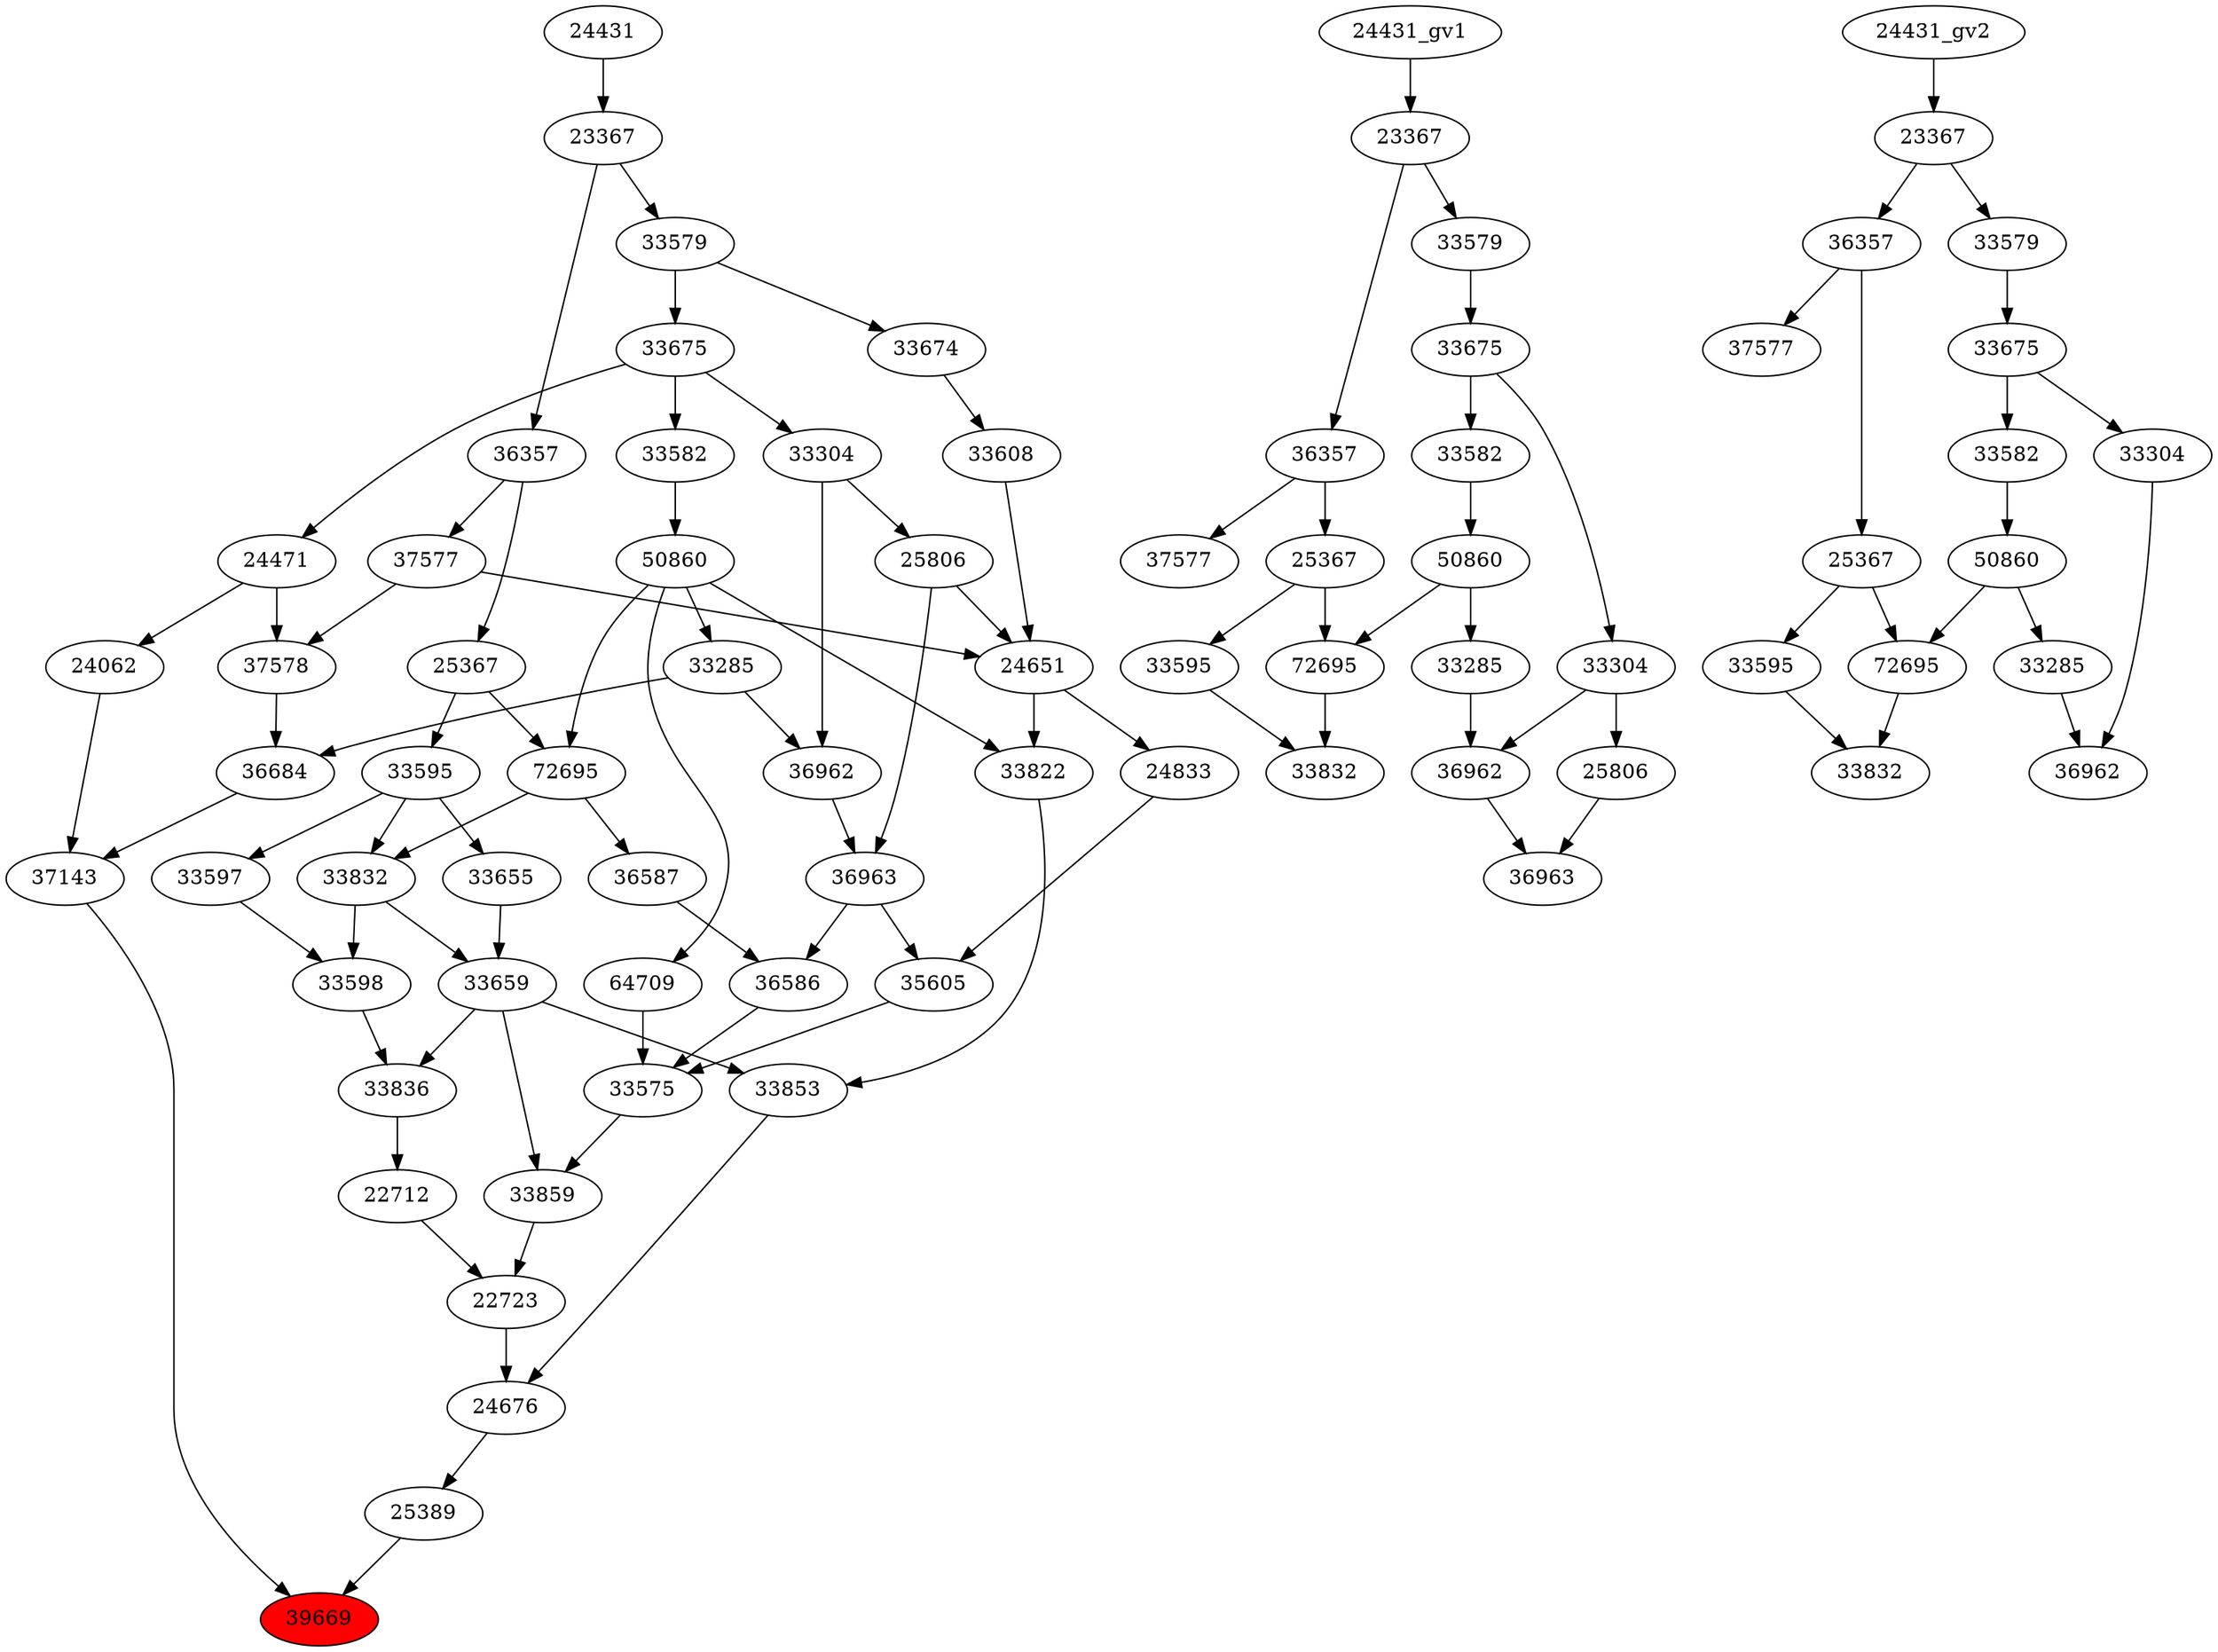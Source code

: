 strict digraph root {
	node [label="\N"];
	{
		node [fillcolor="",
			label="\N",
			style=""
		];
		39669		 [fillcolor=red,
			label=39669,
			style=filled];
		37143		 [label=37143];
		37143 -> 39669;
		25389		 [label=25389];
		25389 -> 39669;
		36684		 [label=36684];
		36684 -> 37143;
		24062		 [label=24062];
		24062 -> 37143;
		24676		 [label=24676];
		24676 -> 25389;
		33285		 [label=33285];
		33285 -> 36684;
		36962		 [label=36962];
		33285 -> 36962;
		37578		 [label=37578];
		37578 -> 36684;
		24471		 [label=24471];
		24471 -> 24062;
		24471 -> 37578;
		33853		 [label=33853];
		33853 -> 24676;
		22723		 [label=22723];
		22723 -> 24676;
		50860		 [label=50860];
		50860 -> 33285;
		33822		 [label=33822];
		50860 -> 33822;
		72695		 [label=72695];
		50860 -> 72695;
		64709		 [label=64709];
		50860 -> 64709;
		37577		 [label=37577];
		37577 -> 37578;
		24651		 [label=24651];
		37577 -> 24651;
		33675		 [label=33675];
		33675 -> 24471;
		33582		 [label=33582];
		33675 -> 33582;
		33304		 [label=33304];
		33675 -> 33304;
		33659		 [label=33659];
		33659 -> 33853;
		33859		 [label=33859];
		33659 -> 33859;
		33836		 [label=33836];
		33659 -> 33836;
		33822 -> 33853;
		22712		 [label=22712];
		22712 -> 22723;
		33859 -> 22723;
		33582 -> 50860;
		36357		 [label=36357];
		36357 -> 37577;
		25367		 [label=25367];
		36357 -> 25367;
		33579		 [label=33579];
		33579 -> 33675;
		33674		 [label=33674];
		33579 -> 33674;
		33655		 [label=33655];
		33655 -> 33659;
		33832		 [label=33832];
		33832 -> 33659;
		33598		 [label=33598];
		33832 -> 33598;
		24651 -> 33822;
		24833		 [label=24833];
		24651 -> 24833;
		33836 -> 22712;
		33575		 [label=33575];
		33575 -> 33859;
		23367		 [label=23367];
		23367 -> 36357;
		23367 -> 33579;
		33595		 [label=33595];
		33595 -> 33655;
		33595 -> 33832;
		33597		 [label=33597];
		33595 -> 33597;
		72695 -> 33832;
		36587		 [label=36587];
		72695 -> 36587;
		25806		 [label=25806];
		25806 -> 24651;
		36963		 [label=36963];
		25806 -> 36963;
		33608		 [label=33608];
		33608 -> 24651;
		33598 -> 33836;
		36586		 [label=36586];
		36586 -> 33575;
		35605		 [label=35605];
		35605 -> 33575;
		64709 -> 33575;
		24431		 [label=24431];
		24431 -> 23367;
		25367 -> 33595;
		25367 -> 72695;
		33304 -> 25806;
		33304 -> 36962;
		33674 -> 33608;
		33597 -> 33598;
		36587 -> 36586;
		36963 -> 36586;
		36963 -> 35605;
		24833 -> 35605;
		36962 -> 36963;
	}
	{
		node [label="\N"];
		"33285_gv1"		 [label=33285];
		"36962_gv1"		 [label=36962];
		"33285_gv1" -> "36962_gv1";
		"50860_gv1"		 [label=50860];
		"50860_gv1" -> "33285_gv1";
		"72695_gv1"		 [label=72695];
		"50860_gv1" -> "72695_gv1";
		"33582_gv1"		 [label=33582];
		"33582_gv1" -> "50860_gv1";
		"37577_gv1"		 [label=37577];
		"36357_gv1"		 [label=36357];
		"36357_gv1" -> "37577_gv1";
		"25367_gv1"		 [label=25367];
		"36357_gv1" -> "25367_gv1";
		"33675_gv1"		 [label=33675];
		"33675_gv1" -> "33582_gv1";
		"33304_gv1"		 [label=33304];
		"33675_gv1" -> "33304_gv1";
		"33579_gv1"		 [label=33579];
		"33579_gv1" -> "33675_gv1";
		"23367_gv1"		 [label=23367];
		"23367_gv1" -> "36357_gv1";
		"23367_gv1" -> "33579_gv1";
		"33832_gv1"		 [label=33832];
		"72695_gv1" -> "33832_gv1";
		"33595_gv1"		 [label=33595];
		"33595_gv1" -> "33832_gv1";
		"24431_gv1" -> "23367_gv1";
		"25367_gv1" -> "72695_gv1";
		"25367_gv1" -> "33595_gv1";
		"25806_gv1"		 [label=25806];
		"36963_gv1"		 [label=36963];
		"25806_gv1" -> "36963_gv1";
		"33304_gv1" -> "25806_gv1";
		"33304_gv1" -> "36962_gv1";
		"36962_gv1" -> "36963_gv1";
	}
	{
		node [label="\N"];
		"33595_gv2"		 [label=33595];
		"33832_gv2"		 [label=33832];
		"33595_gv2" -> "33832_gv2";
		"25367_gv2"		 [label=25367];
		"25367_gv2" -> "33595_gv2";
		"72695_gv2"		 [label=72695];
		"25367_gv2" -> "72695_gv2";
		"72695_gv2" -> "33832_gv2";
		"36962_gv2"		 [label=36962];
		"33285_gv2"		 [label=33285];
		"33285_gv2" -> "36962_gv2";
		"33304_gv2"		 [label=33304];
		"33304_gv2" -> "36962_gv2";
		"36357_gv2"		 [label=36357];
		"36357_gv2" -> "25367_gv2";
		"37577_gv2"		 [label=37577];
		"36357_gv2" -> "37577_gv2";
		"50860_gv2"		 [label=50860];
		"50860_gv2" -> "72695_gv2";
		"50860_gv2" -> "33285_gv2";
		"33675_gv2"		 [label=33675];
		"33675_gv2" -> "33304_gv2";
		"33582_gv2"		 [label=33582];
		"33675_gv2" -> "33582_gv2";
		"23367_gv2"		 [label=23367];
		"23367_gv2" -> "36357_gv2";
		"33579_gv2"		 [label=33579];
		"23367_gv2" -> "33579_gv2";
		"33582_gv2" -> "50860_gv2";
		"33579_gv2" -> "33675_gv2";
		"24431_gv2" -> "23367_gv2";
	}
}
